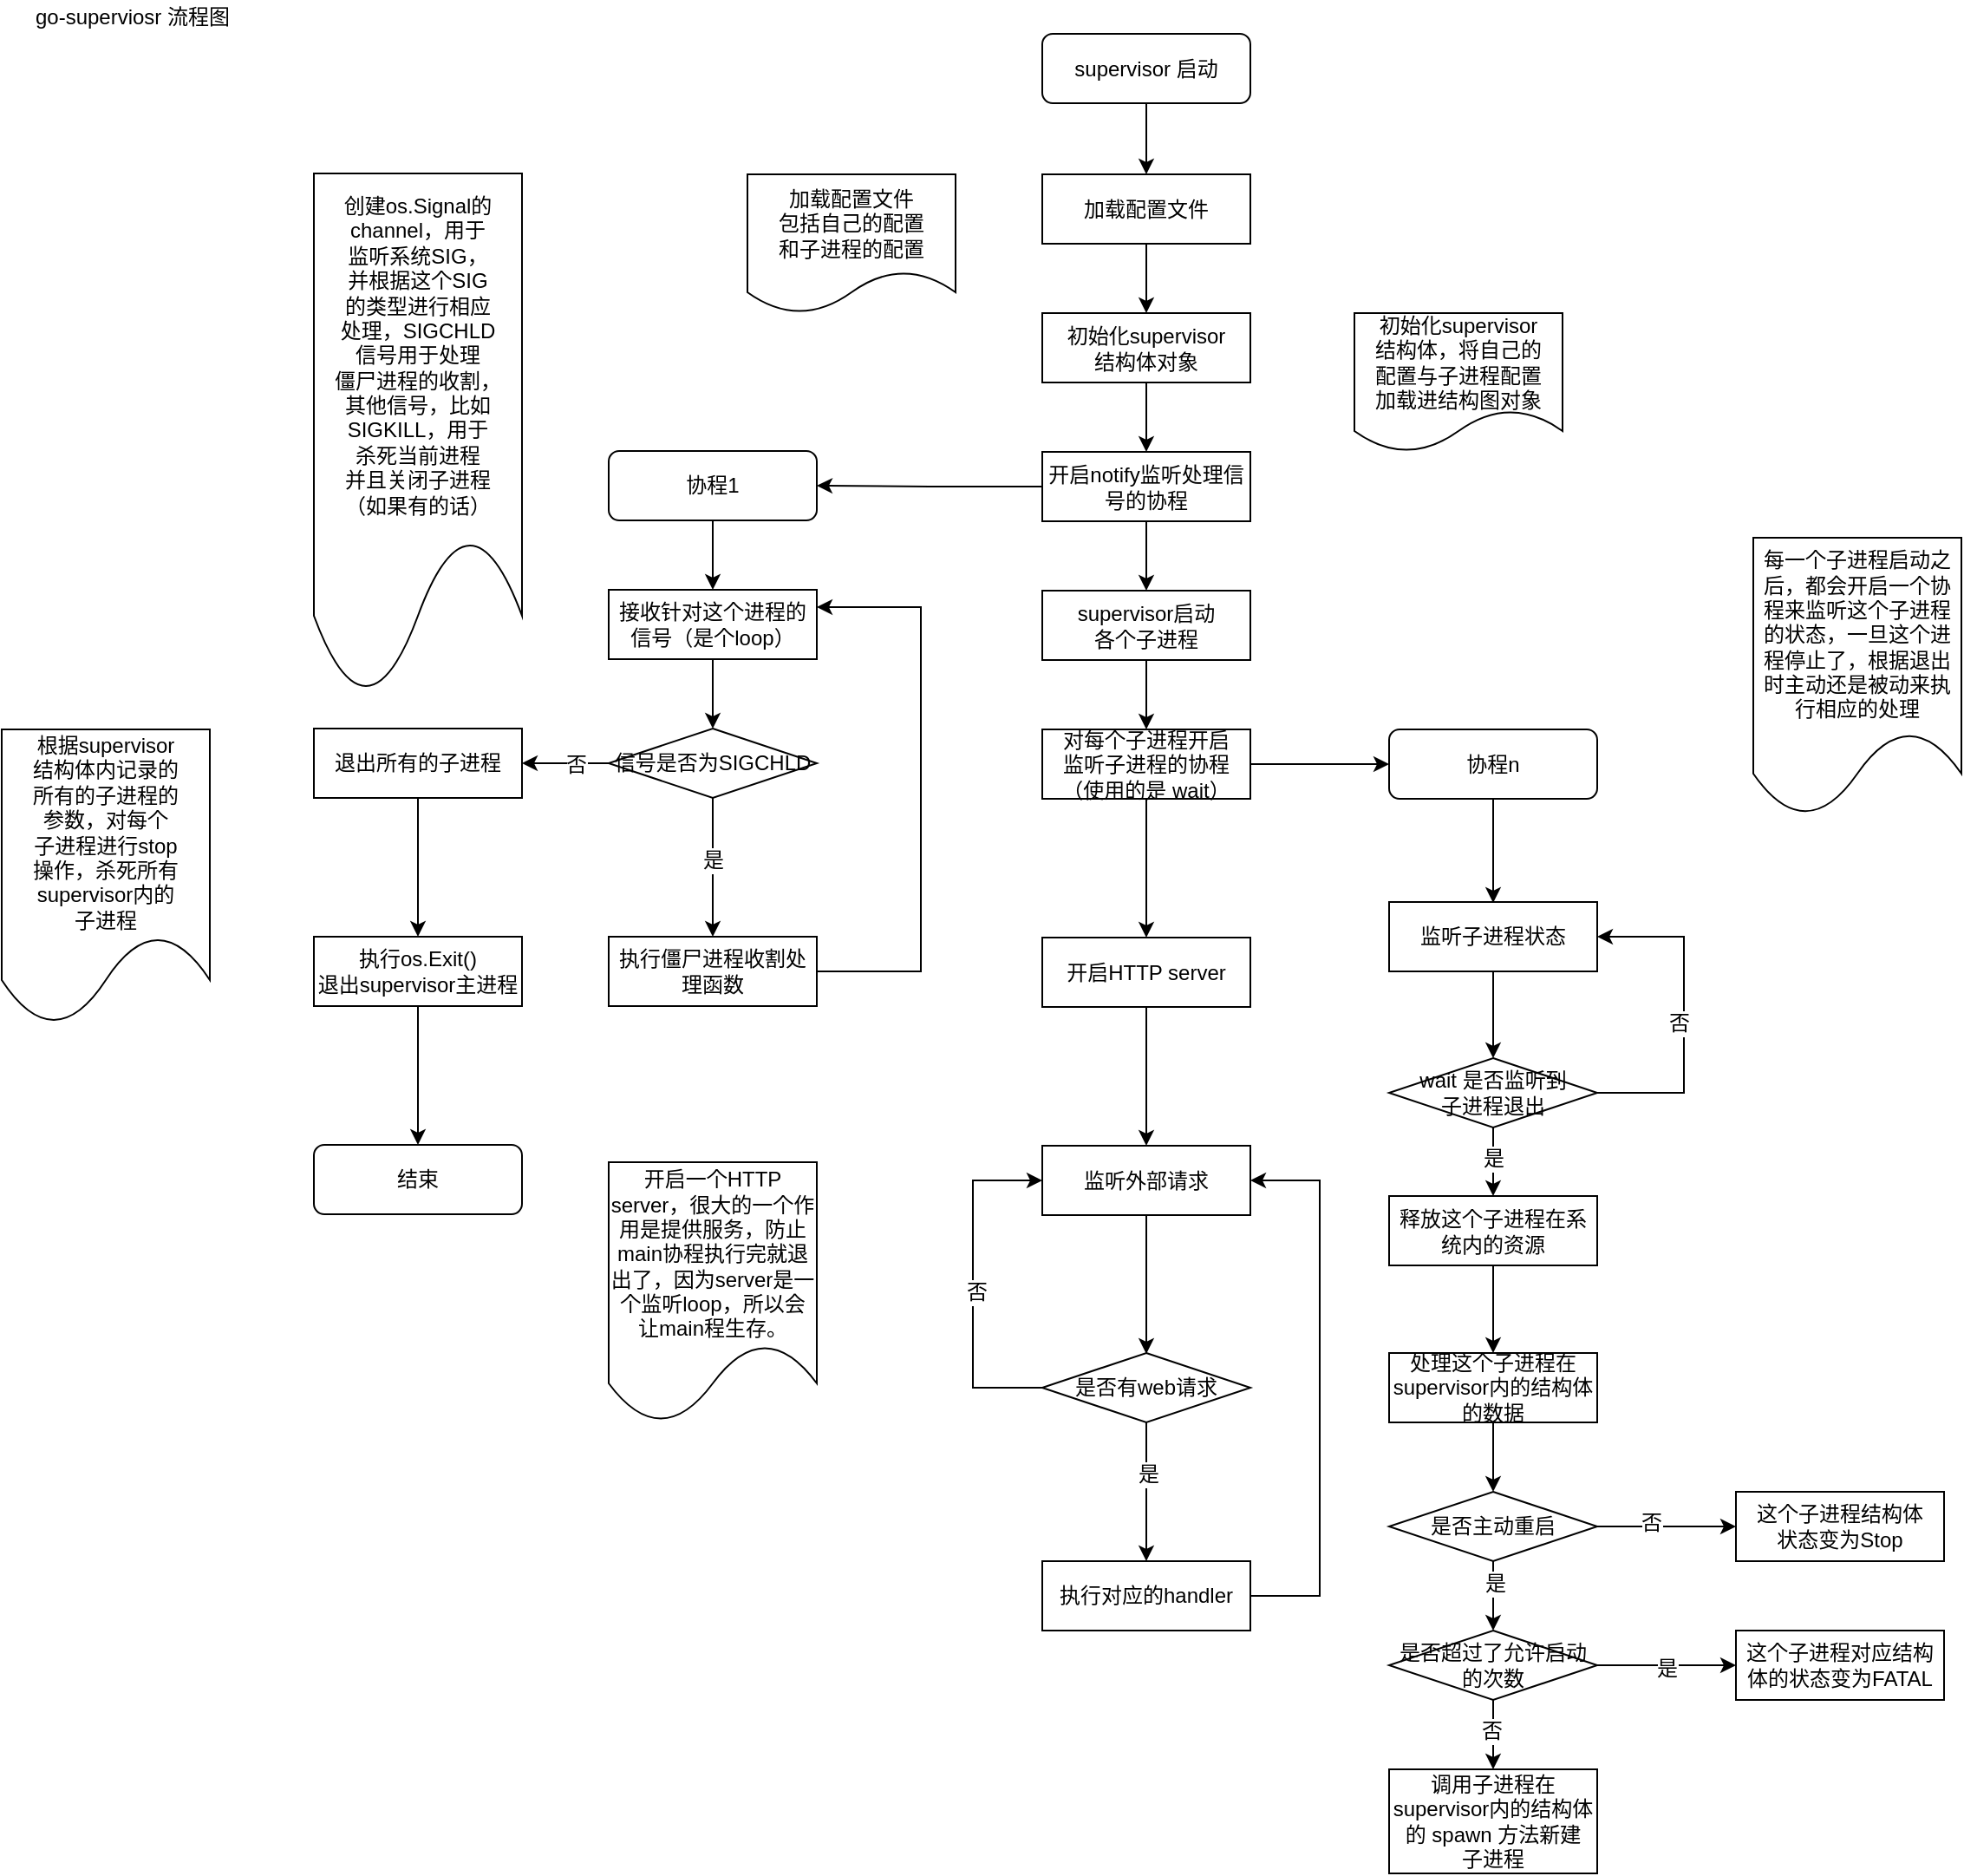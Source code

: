 <mxfile version="12.5.1" type="github">
  <diagram id="-XfDi81jAL4k_Cqw0rN2" name="Page-1">
    <mxGraphModel dx="1113" dy="733" grid="1" gridSize="10" guides="1" tooltips="1" connect="1" arrows="1" fold="1" page="1" pageScale="1" pageWidth="1654" pageHeight="2336" math="0" shadow="0">
      <root>
        <mxCell id="0"/>
        <mxCell id="1" parent="0"/>
        <mxCell id="5vce7p3ugAq2h6Zdt77l-1" value="go-superviosr 流程图" style="text;html=1;align=center;verticalAlign=middle;resizable=0;points=[];autosize=1;" parent="1" vertex="1">
          <mxGeometry x="210" y="160" width="130" height="20" as="geometry"/>
        </mxCell>
        <mxCell id="5vce7p3ugAq2h6Zdt77l-4" value="" style="edgeStyle=orthogonalEdgeStyle;rounded=0;orthogonalLoop=1;jettySize=auto;html=1;" parent="1" source="5vce7p3ugAq2h6Zdt77l-2" target="5vce7p3ugAq2h6Zdt77l-3" edge="1">
          <mxGeometry relative="1" as="geometry"/>
        </mxCell>
        <mxCell id="5vce7p3ugAq2h6Zdt77l-2" value="supervisor 启动" style="rounded=1;whiteSpace=wrap;html=1;" parent="1" vertex="1">
          <mxGeometry x="800" y="179.5" width="120" height="40" as="geometry"/>
        </mxCell>
        <mxCell id="5vce7p3ugAq2h6Zdt77l-6" value="" style="edgeStyle=orthogonalEdgeStyle;rounded=0;orthogonalLoop=1;jettySize=auto;html=1;" parent="1" source="5vce7p3ugAq2h6Zdt77l-3" target="5vce7p3ugAq2h6Zdt77l-5" edge="1">
          <mxGeometry relative="1" as="geometry"/>
        </mxCell>
        <mxCell id="5vce7p3ugAq2h6Zdt77l-3" value="加载配置文件" style="rounded=0;whiteSpace=wrap;html=1;" parent="1" vertex="1">
          <mxGeometry x="800" y="260.5" width="120" height="40" as="geometry"/>
        </mxCell>
        <mxCell id="5vce7p3ugAq2h6Zdt77l-10" value="" style="edgeStyle=orthogonalEdgeStyle;rounded=0;orthogonalLoop=1;jettySize=auto;html=1;" parent="1" source="5vce7p3ugAq2h6Zdt77l-5" target="5vce7p3ugAq2h6Zdt77l-9" edge="1">
          <mxGeometry relative="1" as="geometry"/>
        </mxCell>
        <mxCell id="5vce7p3ugAq2h6Zdt77l-5" value="初始化supervisor&lt;br&gt;结构体对象" style="rounded=0;whiteSpace=wrap;html=1;" parent="1" vertex="1">
          <mxGeometry x="800" y="340.5" width="120" height="40" as="geometry"/>
        </mxCell>
        <mxCell id="5vce7p3ugAq2h6Zdt77l-13" value="" style="edgeStyle=orthogonalEdgeStyle;rounded=0;orthogonalLoop=1;jettySize=auto;html=1;entryX=1;entryY=0.5;entryDx=0;entryDy=0;" parent="1" source="5vce7p3ugAq2h6Zdt77l-9" target="5vce7p3ugAq2h6Zdt77l-14" edge="1">
          <mxGeometry relative="1" as="geometry">
            <mxPoint x="630" y="440" as="targetPoint"/>
          </mxGeometry>
        </mxCell>
        <mxCell id="5vce7p3ugAq2h6Zdt77l-16" value="" style="edgeStyle=orthogonalEdgeStyle;rounded=0;orthogonalLoop=1;jettySize=auto;html=1;" parent="1" source="5vce7p3ugAq2h6Zdt77l-9" target="5vce7p3ugAq2h6Zdt77l-15" edge="1">
          <mxGeometry relative="1" as="geometry"/>
        </mxCell>
        <mxCell id="5vce7p3ugAq2h6Zdt77l-9" value="开启notify监听处理信号的协程" style="rounded=0;whiteSpace=wrap;html=1;" parent="1" vertex="1">
          <mxGeometry x="800" y="420.5" width="120" height="40" as="geometry"/>
        </mxCell>
        <mxCell id="5vce7p3ugAq2h6Zdt77l-18" value="" style="edgeStyle=orthogonalEdgeStyle;rounded=0;orthogonalLoop=1;jettySize=auto;html=1;" parent="1" source="5vce7p3ugAq2h6Zdt77l-15" target="5vce7p3ugAq2h6Zdt77l-17" edge="1">
          <mxGeometry relative="1" as="geometry"/>
        </mxCell>
        <mxCell id="5vce7p3ugAq2h6Zdt77l-15" value="supervisor启动&lt;br&gt;各个子进程" style="rounded=0;whiteSpace=wrap;html=1;" parent="1" vertex="1">
          <mxGeometry x="800" y="500.5" width="120" height="40" as="geometry"/>
        </mxCell>
        <mxCell id="5vce7p3ugAq2h6Zdt77l-22" value="" style="edgeStyle=orthogonalEdgeStyle;rounded=0;orthogonalLoop=1;jettySize=auto;html=1;" parent="1" source="5vce7p3ugAq2h6Zdt77l-17" edge="1">
          <mxGeometry relative="1" as="geometry">
            <mxPoint x="1000" y="600.5" as="targetPoint"/>
          </mxGeometry>
        </mxCell>
        <mxCell id="5vce7p3ugAq2h6Zdt77l-82" value="" style="edgeStyle=orthogonalEdgeStyle;rounded=0;orthogonalLoop=1;jettySize=auto;html=1;" parent="1" source="5vce7p3ugAq2h6Zdt77l-17" target="5vce7p3ugAq2h6Zdt77l-81" edge="1">
          <mxGeometry relative="1" as="geometry"/>
        </mxCell>
        <mxCell id="5vce7p3ugAq2h6Zdt77l-17" value="对每个子进程开启&lt;br&gt;监听子进程的协程&lt;br&gt;（使用的是 wait）" style="rounded=0;whiteSpace=wrap;html=1;" parent="1" vertex="1">
          <mxGeometry x="800" y="580.5" width="120" height="40" as="geometry"/>
        </mxCell>
        <mxCell id="Qoc46-ygcvcK04rC4t04-5" value="" style="edgeStyle=orthogonalEdgeStyle;rounded=0;orthogonalLoop=1;jettySize=auto;html=1;" edge="1" parent="1" source="5vce7p3ugAq2h6Zdt77l-81" target="Qoc46-ygcvcK04rC4t04-4">
          <mxGeometry relative="1" as="geometry"/>
        </mxCell>
        <mxCell id="5vce7p3ugAq2h6Zdt77l-81" value="开启HTTP server" style="rounded=0;whiteSpace=wrap;html=1;" parent="1" vertex="1">
          <mxGeometry x="800" y="700.5" width="120" height="40" as="geometry"/>
        </mxCell>
        <mxCell id="Qoc46-ygcvcK04rC4t04-7" value="" style="edgeStyle=orthogonalEdgeStyle;rounded=0;orthogonalLoop=1;jettySize=auto;html=1;" edge="1" parent="1" source="Qoc46-ygcvcK04rC4t04-4">
          <mxGeometry relative="1" as="geometry">
            <mxPoint x="860" y="940.5" as="targetPoint"/>
          </mxGeometry>
        </mxCell>
        <mxCell id="Qoc46-ygcvcK04rC4t04-4" value="监听外部请求" style="rounded=0;whiteSpace=wrap;html=1;" vertex="1" parent="1">
          <mxGeometry x="800" y="820.5" width="120" height="40" as="geometry"/>
        </mxCell>
        <mxCell id="5vce7p3ugAq2h6Zdt77l-7" value="&lt;span style=&quot;white-space: normal&quot;&gt;加载配置文件&lt;/span&gt;&lt;br style=&quot;white-space: normal&quot;&gt;&lt;span style=&quot;white-space: normal&quot;&gt;包括自己的配置&lt;/span&gt;&lt;br style=&quot;white-space: normal&quot;&gt;&lt;span style=&quot;white-space: normal&quot;&gt;和子进程的配置&lt;/span&gt;" style="shape=document;whiteSpace=wrap;html=1;boundedLbl=1;" parent="1" vertex="1">
          <mxGeometry x="630" y="260.5" width="120" height="80" as="geometry"/>
        </mxCell>
        <mxCell id="5vce7p3ugAq2h6Zdt77l-8" value="&lt;span style=&quot;white-space: normal&quot;&gt;初始化supervisor&lt;/span&gt;&lt;br style=&quot;white-space: normal&quot;&gt;&lt;span style=&quot;white-space: normal&quot;&gt;结构体，将自己的&lt;/span&gt;&lt;br style=&quot;white-space: normal&quot;&gt;&lt;span style=&quot;white-space: normal&quot;&gt;配置与子进程配置&lt;/span&gt;&lt;br style=&quot;white-space: normal&quot;&gt;&lt;span style=&quot;white-space: normal&quot;&gt;加载进结构图对象&lt;/span&gt;" style="shape=document;whiteSpace=wrap;html=1;boundedLbl=1;" parent="1" vertex="1">
          <mxGeometry x="980" y="340.5" width="120" height="80" as="geometry"/>
        </mxCell>
        <mxCell id="5vce7p3ugAq2h6Zdt77l-11" value="创建os.Signal的channel，用于&lt;br&gt;监听系统SIG，&lt;br&gt;并根据这个SIG&lt;br&gt;的类型进行相应&lt;br&gt;处理，SIGCHLD&lt;br&gt;信号用于处理&lt;br&gt;僵尸进程的收割，&lt;br&gt;其他信号，比如&lt;br&gt;SIGKILL，用于&lt;br&gt;杀死当前进程&lt;br&gt;并且关闭子进程&lt;br&gt;（如果有的话）" style="shape=document;whiteSpace=wrap;html=1;boundedLbl=1;" parent="1" vertex="1">
          <mxGeometry x="380" y="260" width="120" height="300" as="geometry"/>
        </mxCell>
        <mxCell id="5vce7p3ugAq2h6Zdt77l-49" value="" style="edgeStyle=orthogonalEdgeStyle;rounded=0;orthogonalLoop=1;jettySize=auto;html=1;" parent="1" source="5vce7p3ugAq2h6Zdt77l-14" edge="1">
          <mxGeometry relative="1" as="geometry">
            <mxPoint x="610" y="500" as="targetPoint"/>
          </mxGeometry>
        </mxCell>
        <mxCell id="5vce7p3ugAq2h6Zdt77l-14" value="协程1" style="rounded=1;whiteSpace=wrap;html=1;" parent="1" vertex="1">
          <mxGeometry x="550" y="420" width="120" height="40" as="geometry"/>
        </mxCell>
        <mxCell id="5vce7p3ugAq2h6Zdt77l-23" value="协程n" style="rounded=1;whiteSpace=wrap;html=1;" parent="1" vertex="1">
          <mxGeometry x="1000" y="580.5" width="120" height="40" as="geometry"/>
        </mxCell>
        <mxCell id="5vce7p3ugAq2h6Zdt77l-28" value="" style="edgeStyle=orthogonalEdgeStyle;rounded=0;orthogonalLoop=1;jettySize=auto;html=1;" parent="1" edge="1">
          <mxGeometry relative="1" as="geometry">
            <mxPoint x="1060" y="620.5" as="sourcePoint"/>
            <mxPoint x="1060" y="680.5" as="targetPoint"/>
          </mxGeometry>
        </mxCell>
        <mxCell id="5vce7p3ugAq2h6Zdt77l-77" value="" style="edgeStyle=orthogonalEdgeStyle;rounded=0;orthogonalLoop=1;jettySize=auto;html=1;" parent="1" source="5vce7p3ugAq2h6Zdt77l-26" edge="1">
          <mxGeometry relative="1" as="geometry">
            <mxPoint x="1060" y="940" as="targetPoint"/>
          </mxGeometry>
        </mxCell>
        <mxCell id="5vce7p3ugAq2h6Zdt77l-26" value="释放这个子进程在系统内的资源" style="rounded=0;whiteSpace=wrap;html=1;" parent="1" vertex="1">
          <mxGeometry x="1000" y="849.5" width="120" height="40" as="geometry"/>
        </mxCell>
        <mxCell id="5vce7p3ugAq2h6Zdt77l-30" value="" style="edgeStyle=orthogonalEdgeStyle;rounded=0;orthogonalLoop=1;jettySize=auto;html=1;" parent="1" source="5vce7p3ugAq2h6Zdt77l-27" edge="1">
          <mxGeometry relative="1" as="geometry">
            <mxPoint x="1060" y="1020" as="targetPoint"/>
          </mxGeometry>
        </mxCell>
        <mxCell id="5vce7p3ugAq2h6Zdt77l-27" value="处理这个子进程在supervisor内的结构体的数据" style="rounded=0;whiteSpace=wrap;html=1;" parent="1" vertex="1">
          <mxGeometry x="1000" y="940" width="120" height="40" as="geometry"/>
        </mxCell>
        <mxCell id="5vce7p3ugAq2h6Zdt77l-33" value="" style="edgeStyle=orthogonalEdgeStyle;rounded=0;orthogonalLoop=1;jettySize=auto;html=1;" parent="1" source="5vce7p3ugAq2h6Zdt77l-31" edge="1">
          <mxGeometry relative="1" as="geometry">
            <mxPoint x="1060" y="1100" as="targetPoint"/>
          </mxGeometry>
        </mxCell>
        <mxCell id="5vce7p3ugAq2h6Zdt77l-36" value="是" style="text;html=1;align=center;verticalAlign=middle;resizable=0;points=[];labelBackgroundColor=#ffffff;" parent="5vce7p3ugAq2h6Zdt77l-33" vertex="1" connectable="0">
          <mxGeometry x="-0.35" y="1" relative="1" as="geometry">
            <mxPoint as="offset"/>
          </mxGeometry>
        </mxCell>
        <mxCell id="5vce7p3ugAq2h6Zdt77l-38" value="" style="edgeStyle=orthogonalEdgeStyle;rounded=0;orthogonalLoop=1;jettySize=auto;html=1;" parent="1" source="5vce7p3ugAq2h6Zdt77l-31" edge="1">
          <mxGeometry relative="1" as="geometry">
            <mxPoint x="1200" y="1040" as="targetPoint"/>
          </mxGeometry>
        </mxCell>
        <mxCell id="5vce7p3ugAq2h6Zdt77l-39" value="否" style="text;html=1;align=center;verticalAlign=middle;resizable=0;points=[];labelBackgroundColor=#ffffff;" parent="5vce7p3ugAq2h6Zdt77l-38" vertex="1" connectable="0">
          <mxGeometry x="-0.225" y="2" relative="1" as="geometry">
            <mxPoint as="offset"/>
          </mxGeometry>
        </mxCell>
        <mxCell id="5vce7p3ugAq2h6Zdt77l-31" value="是否主动重启" style="rhombus;whiteSpace=wrap;html=1;" parent="1" vertex="1">
          <mxGeometry x="1000" y="1020" width="120" height="40" as="geometry"/>
        </mxCell>
        <mxCell id="5vce7p3ugAq2h6Zdt77l-34" value="调用子进程在supervisor内的结构体的 spawn 方法新建&lt;br&gt;子进程" style="rounded=0;whiteSpace=wrap;html=1;" parent="1" vertex="1">
          <mxGeometry x="1000" y="1180" width="120" height="60" as="geometry"/>
        </mxCell>
        <mxCell id="5vce7p3ugAq2h6Zdt77l-40" value="这个子进程结构体&lt;br&gt;状态变为Stop" style="rounded=0;whiteSpace=wrap;html=1;" parent="1" vertex="1">
          <mxGeometry x="1200" y="1020" width="120" height="40" as="geometry"/>
        </mxCell>
        <mxCell id="5vce7p3ugAq2h6Zdt77l-42" value="" style="edgeStyle=orthogonalEdgeStyle;rounded=0;orthogonalLoop=1;jettySize=auto;html=1;" parent="1" source="5vce7p3ugAq2h6Zdt77l-41" target="5vce7p3ugAq2h6Zdt77l-34" edge="1">
          <mxGeometry relative="1" as="geometry"/>
        </mxCell>
        <mxCell id="5vce7p3ugAq2h6Zdt77l-43" value="否" style="text;html=1;align=center;verticalAlign=middle;resizable=0;points=[];labelBackgroundColor=#ffffff;" parent="5vce7p3ugAq2h6Zdt77l-42" vertex="1" connectable="0">
          <mxGeometry x="-0.1" y="-1" relative="1" as="geometry">
            <mxPoint as="offset"/>
          </mxGeometry>
        </mxCell>
        <mxCell id="5vce7p3ugAq2h6Zdt77l-45" value="" style="edgeStyle=orthogonalEdgeStyle;rounded=0;orthogonalLoop=1;jettySize=auto;html=1;" parent="1" source="5vce7p3ugAq2h6Zdt77l-41" edge="1">
          <mxGeometry relative="1" as="geometry">
            <mxPoint x="1200" y="1120" as="targetPoint"/>
          </mxGeometry>
        </mxCell>
        <mxCell id="5vce7p3ugAq2h6Zdt77l-46" value="是" style="text;html=1;align=center;verticalAlign=middle;resizable=0;points=[];labelBackgroundColor=#ffffff;" parent="5vce7p3ugAq2h6Zdt77l-45" vertex="1" connectable="0">
          <mxGeometry y="-1" relative="1" as="geometry">
            <mxPoint as="offset"/>
          </mxGeometry>
        </mxCell>
        <mxCell id="5vce7p3ugAq2h6Zdt77l-41" value="是否超过了允许启动的次数" style="rhombus;whiteSpace=wrap;html=1;" parent="1" vertex="1">
          <mxGeometry x="1000" y="1100" width="120" height="40" as="geometry"/>
        </mxCell>
        <mxCell id="5vce7p3ugAq2h6Zdt77l-47" value="这个子进程对应结构体的状态变为FATAL" style="rounded=0;whiteSpace=wrap;html=1;" parent="1" vertex="1">
          <mxGeometry x="1200" y="1100" width="120" height="40" as="geometry"/>
        </mxCell>
        <mxCell id="5vce7p3ugAq2h6Zdt77l-52" value="" style="edgeStyle=orthogonalEdgeStyle;rounded=0;orthogonalLoop=1;jettySize=auto;html=1;" parent="1" source="5vce7p3ugAq2h6Zdt77l-50" target="5vce7p3ugAq2h6Zdt77l-51" edge="1">
          <mxGeometry relative="1" as="geometry"/>
        </mxCell>
        <mxCell id="5vce7p3ugAq2h6Zdt77l-50" value="接收针对这个进程的信号（是个loop）" style="rounded=0;whiteSpace=wrap;html=1;" parent="1" vertex="1">
          <mxGeometry x="550" y="500" width="120" height="40" as="geometry"/>
        </mxCell>
        <mxCell id="5vce7p3ugAq2h6Zdt77l-54" value="" style="edgeStyle=orthogonalEdgeStyle;rounded=0;orthogonalLoop=1;jettySize=auto;html=1;" parent="1" source="5vce7p3ugAq2h6Zdt77l-51" edge="1">
          <mxGeometry relative="1" as="geometry">
            <mxPoint x="610" y="700" as="targetPoint"/>
          </mxGeometry>
        </mxCell>
        <mxCell id="5vce7p3ugAq2h6Zdt77l-55" value="是" style="text;html=1;align=center;verticalAlign=middle;resizable=0;points=[];labelBackgroundColor=#ffffff;" parent="5vce7p3ugAq2h6Zdt77l-54" vertex="1" connectable="0">
          <mxGeometry x="-0.1" relative="1" as="geometry">
            <mxPoint as="offset"/>
          </mxGeometry>
        </mxCell>
        <mxCell id="5vce7p3ugAq2h6Zdt77l-58" value="" style="edgeStyle=orthogonalEdgeStyle;rounded=0;orthogonalLoop=1;jettySize=auto;html=1;entryX=1;entryY=0.5;entryDx=0;entryDy=0;" parent="1" source="5vce7p3ugAq2h6Zdt77l-51" target="5vce7p3ugAq2h6Zdt77l-59" edge="1">
          <mxGeometry relative="1" as="geometry">
            <mxPoint x="520" y="600" as="targetPoint"/>
          </mxGeometry>
        </mxCell>
        <mxCell id="5vce7p3ugAq2h6Zdt77l-68" value="否" style="text;html=1;align=center;verticalAlign=middle;resizable=0;points=[];labelBackgroundColor=#ffffff;" parent="5vce7p3ugAq2h6Zdt77l-58" vertex="1" connectable="0">
          <mxGeometry x="0.24" y="1" relative="1" as="geometry">
            <mxPoint x="11.43" y="-0.5" as="offset"/>
          </mxGeometry>
        </mxCell>
        <mxCell id="5vce7p3ugAq2h6Zdt77l-51" value="信号是否为SIGCHLD" style="rhombus;whiteSpace=wrap;html=1;" parent="1" vertex="1">
          <mxGeometry x="550" y="580" width="120" height="40" as="geometry"/>
        </mxCell>
        <mxCell id="5vce7p3ugAq2h6Zdt77l-67" value="" style="edgeStyle=orthogonalEdgeStyle;rounded=0;orthogonalLoop=1;jettySize=auto;html=1;entryX=1;entryY=0.25;entryDx=0;entryDy=0;" parent="1" source="5vce7p3ugAq2h6Zdt77l-56" target="5vce7p3ugAq2h6Zdt77l-50" edge="1">
          <mxGeometry relative="1" as="geometry">
            <mxPoint x="750" y="720" as="targetPoint"/>
            <Array as="points">
              <mxPoint x="730" y="720"/>
              <mxPoint x="730" y="510"/>
            </Array>
          </mxGeometry>
        </mxCell>
        <mxCell id="5vce7p3ugAq2h6Zdt77l-56" value="执行僵尸进程收割处理函数" style="rounded=0;whiteSpace=wrap;html=1;" parent="1" vertex="1">
          <mxGeometry x="550" y="700" width="120" height="40" as="geometry"/>
        </mxCell>
        <mxCell id="5vce7p3ugAq2h6Zdt77l-61" value="" style="edgeStyle=orthogonalEdgeStyle;rounded=0;orthogonalLoop=1;jettySize=auto;html=1;" parent="1" source="5vce7p3ugAq2h6Zdt77l-59" target="5vce7p3ugAq2h6Zdt77l-60" edge="1">
          <mxGeometry relative="1" as="geometry"/>
        </mxCell>
        <mxCell id="5vce7p3ugAq2h6Zdt77l-59" value="退出所有的子进程" style="rounded=0;whiteSpace=wrap;html=1;" parent="1" vertex="1">
          <mxGeometry x="380" y="580" width="120" height="40" as="geometry"/>
        </mxCell>
        <mxCell id="5vce7p3ugAq2h6Zdt77l-64" value="" style="edgeStyle=orthogonalEdgeStyle;rounded=0;orthogonalLoop=1;jettySize=auto;html=1;" parent="1" source="5vce7p3ugAq2h6Zdt77l-60" edge="1">
          <mxGeometry relative="1" as="geometry">
            <mxPoint x="440.0" y="820" as="targetPoint"/>
          </mxGeometry>
        </mxCell>
        <mxCell id="5vce7p3ugAq2h6Zdt77l-60" value="执行os.Exit()&lt;br&gt;退出supervisor主进程" style="rounded=0;whiteSpace=wrap;html=1;" parent="1" vertex="1">
          <mxGeometry x="380" y="700" width="120" height="40" as="geometry"/>
        </mxCell>
        <mxCell id="5vce7p3ugAq2h6Zdt77l-62" value="根据supervisor&lt;br&gt;结构体内记录的&lt;br&gt;所有的子进程的&lt;br&gt;参数，对每个&lt;br&gt;子进程进行stop&lt;br&gt;操作，杀死所有&lt;br&gt;supervisor内的&lt;br&gt;子进程" style="shape=document;whiteSpace=wrap;html=1;boundedLbl=1;" parent="1" vertex="1">
          <mxGeometry x="200" y="580.5" width="120" height="170" as="geometry"/>
        </mxCell>
        <mxCell id="5vce7p3ugAq2h6Zdt77l-65" value="结束" style="rounded=1;whiteSpace=wrap;html=1;" parent="1" vertex="1">
          <mxGeometry x="380" y="820" width="120" height="40" as="geometry"/>
        </mxCell>
        <mxCell id="5vce7p3ugAq2h6Zdt77l-70" value="" style="edgeStyle=orthogonalEdgeStyle;rounded=0;orthogonalLoop=1;jettySize=auto;html=1;" parent="1" source="5vce7p3ugAq2h6Zdt77l-69" edge="1">
          <mxGeometry relative="1" as="geometry">
            <mxPoint x="1060" y="849.5" as="targetPoint"/>
          </mxGeometry>
        </mxCell>
        <mxCell id="5vce7p3ugAq2h6Zdt77l-71" value="是" style="text;html=1;align=center;verticalAlign=middle;resizable=0;points=[];labelBackgroundColor=#ffffff;" parent="5vce7p3ugAq2h6Zdt77l-70" vertex="1" connectable="0">
          <mxGeometry x="-0.095" relative="1" as="geometry">
            <mxPoint as="offset"/>
          </mxGeometry>
        </mxCell>
        <mxCell id="5vce7p3ugAq2h6Zdt77l-73" value="" style="edgeStyle=orthogonalEdgeStyle;rounded=0;orthogonalLoop=1;jettySize=auto;html=1;entryX=1;entryY=0.5;entryDx=0;entryDy=0;" parent="1" source="5vce7p3ugAq2h6Zdt77l-69" target="5vce7p3ugAq2h6Zdt77l-78" edge="1">
          <mxGeometry relative="1" as="geometry">
            <mxPoint x="1170" y="730" as="targetPoint"/>
            <Array as="points">
              <mxPoint x="1170" y="790"/>
              <mxPoint x="1170" y="700"/>
            </Array>
          </mxGeometry>
        </mxCell>
        <mxCell id="5vce7p3ugAq2h6Zdt77l-74" value="否" style="text;html=1;align=center;verticalAlign=middle;resizable=0;points=[];labelBackgroundColor=#ffffff;" parent="5vce7p3ugAq2h6Zdt77l-73" vertex="1" connectable="0">
          <mxGeometry x="-0.311" y="3" relative="1" as="geometry">
            <mxPoint y="-24.71" as="offset"/>
          </mxGeometry>
        </mxCell>
        <mxCell id="5vce7p3ugAq2h6Zdt77l-69" value="wait 是否监听到&lt;br&gt;子进程退出" style="rhombus;whiteSpace=wrap;html=1;" parent="1" vertex="1">
          <mxGeometry x="1000" y="770" width="120" height="40" as="geometry"/>
        </mxCell>
        <mxCell id="5vce7p3ugAq2h6Zdt77l-79" value="" style="edgeStyle=orthogonalEdgeStyle;rounded=0;orthogonalLoop=1;jettySize=auto;html=1;" parent="1" source="5vce7p3ugAq2h6Zdt77l-78" target="5vce7p3ugAq2h6Zdt77l-69" edge="1">
          <mxGeometry relative="1" as="geometry"/>
        </mxCell>
        <mxCell id="5vce7p3ugAq2h6Zdt77l-78" value="监听子进程状态" style="rounded=0;whiteSpace=wrap;html=1;" parent="1" vertex="1">
          <mxGeometry x="1000" y="680" width="120" height="40" as="geometry"/>
        </mxCell>
        <mxCell id="5vce7p3ugAq2h6Zdt77l-80" value="每一个子进程启动之后，都会开启一个协程来监听这个子进程的状态，一旦这个进程停止了，根据退出时主动还是被动来执行相应的处理" style="shape=document;whiteSpace=wrap;html=1;boundedLbl=1;" parent="1" vertex="1">
          <mxGeometry x="1210" y="470" width="120" height="160" as="geometry"/>
        </mxCell>
        <mxCell id="5vce7p3ugAq2h6Zdt77l-83" value="开启一个HTTP&lt;br&gt;server，很大的一个作用是提供服务，防止main协程执行完就退出了，因为server是一个监听loop，所以会让main程生存。" style="shape=document;whiteSpace=wrap;html=1;boundedLbl=1;" parent="1" vertex="1">
          <mxGeometry x="550" y="830" width="120" height="150" as="geometry"/>
        </mxCell>
        <mxCell id="Qoc46-ygcvcK04rC4t04-10" value="" style="edgeStyle=orthogonalEdgeStyle;rounded=0;orthogonalLoop=1;jettySize=auto;html=1;" edge="1" parent="1" source="Qoc46-ygcvcK04rC4t04-8">
          <mxGeometry relative="1" as="geometry">
            <mxPoint x="860" y="1060" as="targetPoint"/>
          </mxGeometry>
        </mxCell>
        <mxCell id="Qoc46-ygcvcK04rC4t04-11" value="是" style="text;html=1;align=center;verticalAlign=middle;resizable=0;points=[];labelBackgroundColor=#ffffff;" vertex="1" connectable="0" parent="Qoc46-ygcvcK04rC4t04-10">
          <mxGeometry x="-0.257" y="1" relative="1" as="geometry">
            <mxPoint as="offset"/>
          </mxGeometry>
        </mxCell>
        <mxCell id="Qoc46-ygcvcK04rC4t04-14" value="" style="edgeStyle=orthogonalEdgeStyle;rounded=0;orthogonalLoop=1;jettySize=auto;html=1;entryX=0;entryY=0.5;entryDx=0;entryDy=0;" edge="1" parent="1" source="Qoc46-ygcvcK04rC4t04-8" target="Qoc46-ygcvcK04rC4t04-4">
          <mxGeometry relative="1" as="geometry">
            <mxPoint x="720" y="960" as="targetPoint"/>
            <Array as="points">
              <mxPoint x="760" y="960"/>
              <mxPoint x="760" y="840"/>
            </Array>
          </mxGeometry>
        </mxCell>
        <mxCell id="Qoc46-ygcvcK04rC4t04-15" value="否" style="text;html=1;align=center;verticalAlign=middle;resizable=0;points=[];labelBackgroundColor=#ffffff;" vertex="1" connectable="0" parent="Qoc46-ygcvcK04rC4t04-14">
          <mxGeometry x="-0.204" y="-2" relative="1" as="geometry">
            <mxPoint y="-16.24" as="offset"/>
          </mxGeometry>
        </mxCell>
        <mxCell id="Qoc46-ygcvcK04rC4t04-8" value="是否有web请求" style="rhombus;whiteSpace=wrap;html=1;" vertex="1" parent="1">
          <mxGeometry x="800" y="940" width="120" height="40" as="geometry"/>
        </mxCell>
        <mxCell id="Qoc46-ygcvcK04rC4t04-19" value="" style="edgeStyle=orthogonalEdgeStyle;rounded=0;orthogonalLoop=1;jettySize=auto;html=1;entryX=1;entryY=0.5;entryDx=0;entryDy=0;" edge="1" parent="1" source="Qoc46-ygcvcK04rC4t04-12" target="Qoc46-ygcvcK04rC4t04-4">
          <mxGeometry relative="1" as="geometry">
            <mxPoint x="1000" y="1080" as="targetPoint"/>
            <Array as="points">
              <mxPoint x="960" y="1080"/>
              <mxPoint x="960" y="840"/>
            </Array>
          </mxGeometry>
        </mxCell>
        <mxCell id="Qoc46-ygcvcK04rC4t04-12" value="执行对应的handler" style="rounded=0;whiteSpace=wrap;html=1;" vertex="1" parent="1">
          <mxGeometry x="800" y="1060" width="120" height="40" as="geometry"/>
        </mxCell>
      </root>
    </mxGraphModel>
  </diagram>
</mxfile>
